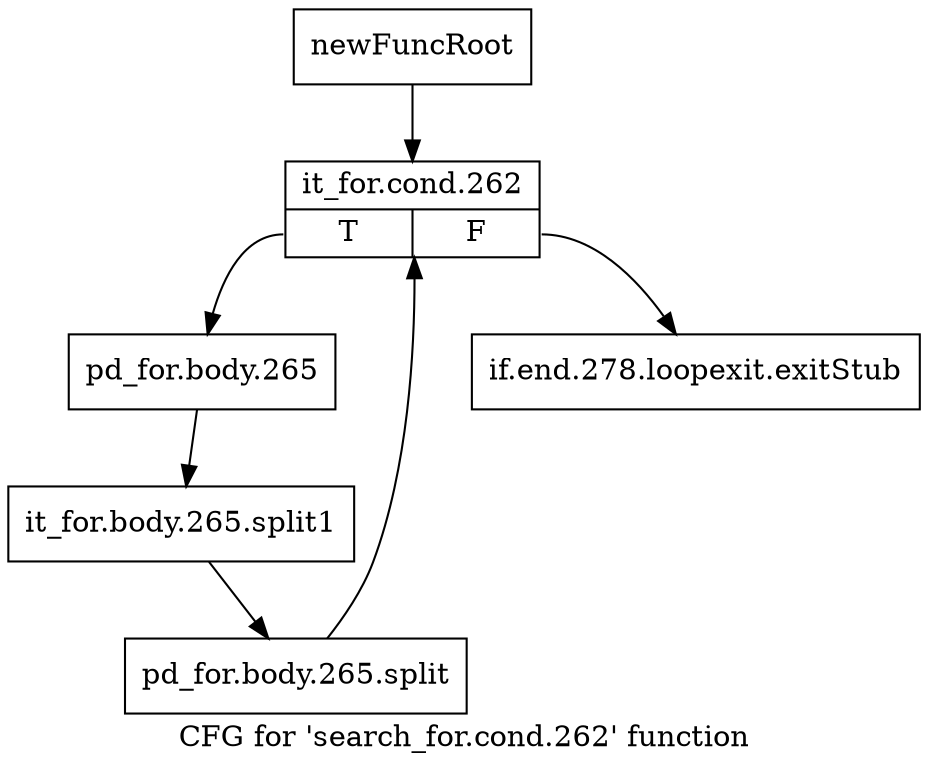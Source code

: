 digraph "CFG for 'search_for.cond.262' function" {
	label="CFG for 'search_for.cond.262' function";

	Node0x1112e30 [shape=record,label="{newFuncRoot}"];
	Node0x1112e30 -> Node0x1124c20;
	Node0x1112e80 [shape=record,label="{if.end.278.loopexit.exitStub}"];
	Node0x1124c20 [shape=record,label="{it_for.cond.262|{<s0>T|<s1>F}}"];
	Node0x1124c20:s0 -> Node0x1124c70;
	Node0x1124c20:s1 -> Node0x1112e80;
	Node0x1124c70 [shape=record,label="{pd_for.body.265}"];
	Node0x1124c70 -> Node0x146cf70;
	Node0x146cf70 [shape=record,label="{it_for.body.265.split1}"];
	Node0x146cf70 -> Node0x1462ff0;
	Node0x1462ff0 [shape=record,label="{pd_for.body.265.split}"];
	Node0x1462ff0 -> Node0x1124c20;
}
